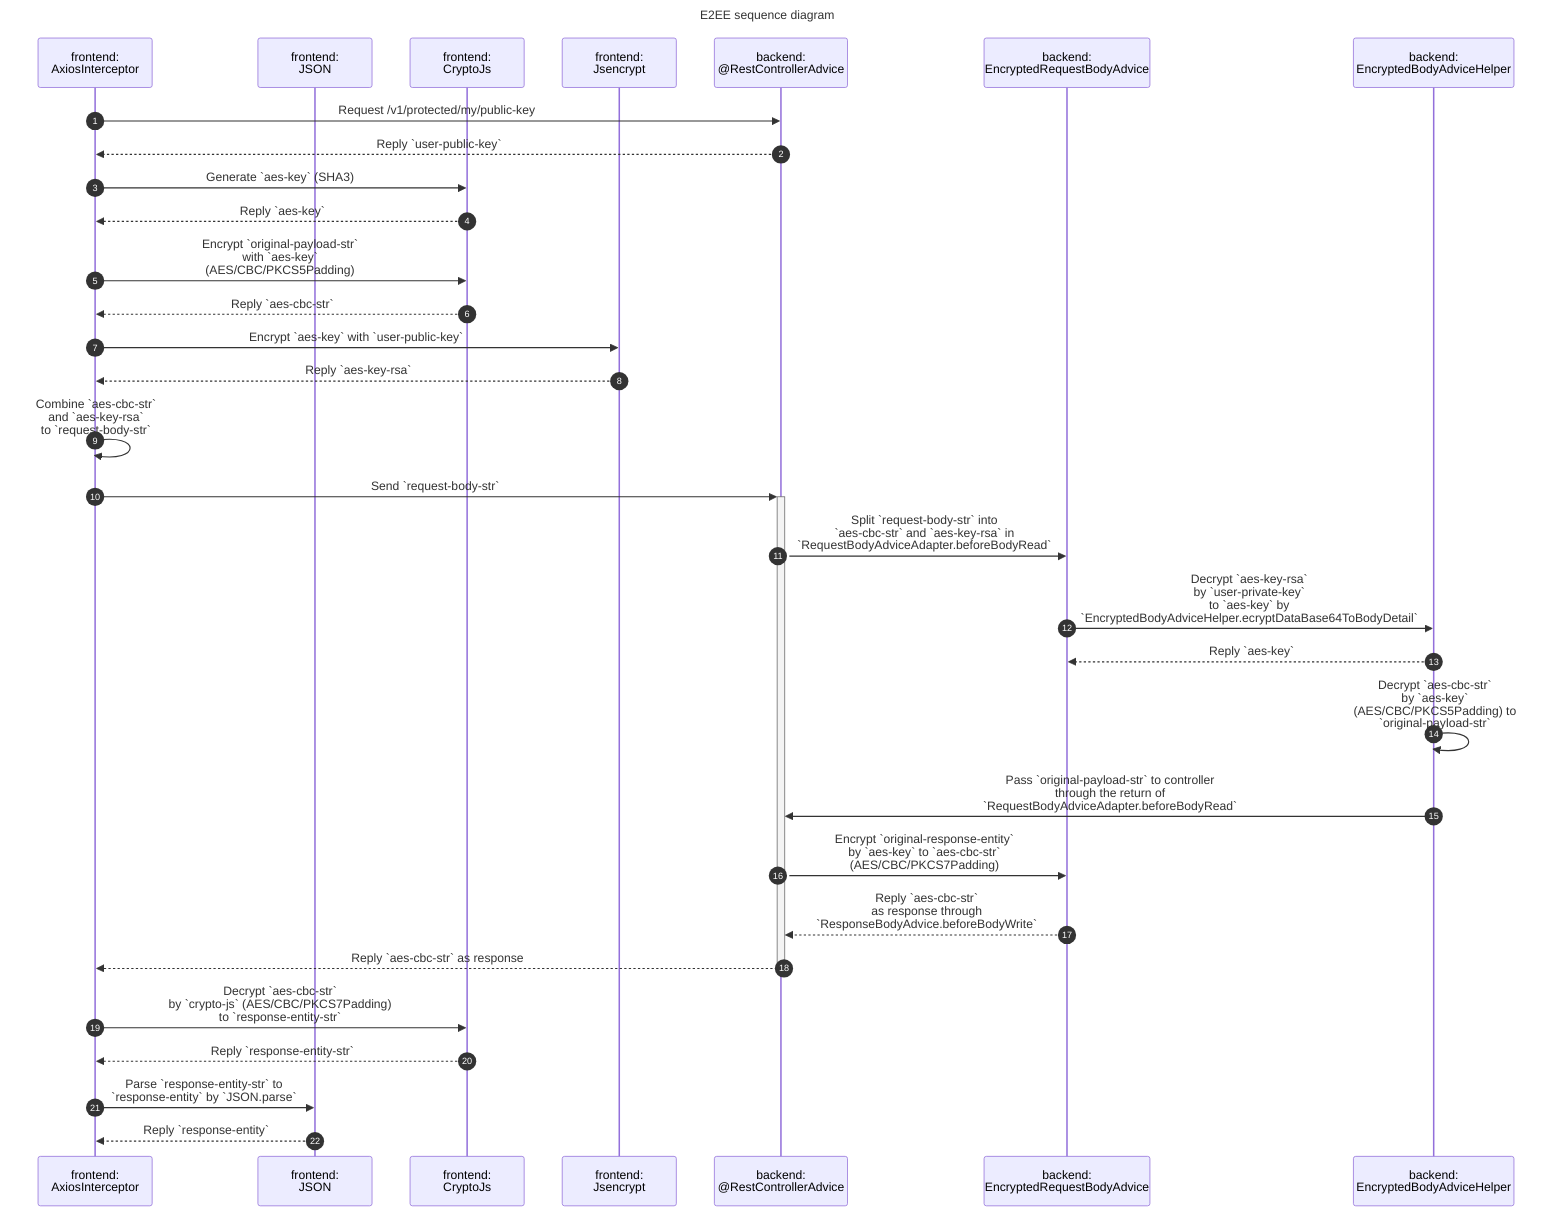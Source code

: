 ---
title: E2EE sequence diagram
---
sequenceDiagram
    autonumber

    participant AxiosInterceptor as frontend: <br/>AxiosInterceptor
    participant JSON as frontend: <br/>JSON
    participant CryptoJs as frontend: <br/>CryptoJs
    participant Jsencrypt as frontend: <br/>Jsencrypt
    participant RestControllerAdvice as backend: <br/>@RestControllerAdvice
    participant EncryptedRequestBodyAdvice as backend: <br/>EncryptedRequestBodyAdvice
    participant EncryptedBodyAdviceHelper as backend: <br/>EncryptedBodyAdviceHelper

    %%1
    AxiosInterceptor ->> RestControllerAdvice: Request /v1/protected/my/public-key
    %%2
    RestControllerAdvice -->> AxiosInterceptor: Reply `user-public-key`

    %%3
    AxiosInterceptor ->> CryptoJs: Generate `aes-key` (SHA3)
    %%4
    CryptoJs -->> AxiosInterceptor : Reply `aes-key`

    %%5
    AxiosInterceptor ->> CryptoJs: Encrypt `original-payload-str` <br/>with `aes-key` <br/>(AES/CBC/PKCS5Padding)
    %%6
    CryptoJs -->> AxiosInterceptor: Reply `aes-cbc-str`

    %%7
    AxiosInterceptor ->> Jsencrypt: Encrypt `aes-key` with `user-public-key`
    %%8
    Jsencrypt -->> AxiosInterceptor: Reply `aes-key-rsa`

    %%9
    AxiosInterceptor ->> AxiosInterceptor: Combine `aes-cbc-str` <br/>and `aes-key-rsa` <br/>to `request-body-str`

    %%10
    %% https://mermaid.js.org/syntax/sequenceDiagram.html#activations
    %% ++ / -- Shortcut syntax for activation, deactivation, creation
    AxiosInterceptor ->> +RestControllerAdvice: Send `request-body-str`

    %%11
    RestControllerAdvice ->> EncryptedRequestBodyAdvice: Split `request-body-str` into <br/>`aes-cbc-str` and `aes-key-rsa` in <br/>`RequestBodyAdviceAdapter.beforeBodyRead`

    %%12
    EncryptedRequestBodyAdvice ->> EncryptedBodyAdviceHelper: Decrypt `aes-key-rsa` <br/>by `user-private-key` <br/>to `aes-key` by <br/>`EncryptedBodyAdviceHelper.ecryptDataBase64ToBodyDetail`
    %%13
    EncryptedBodyAdviceHelper -->> EncryptedRequestBodyAdvice: Reply `aes-key`

    %%14
    EncryptedBodyAdviceHelper ->> EncryptedBodyAdviceHelper: Decrypt `aes-cbc-str` <br/>by `aes-key` <br/>(AES/CBC/PKCS5Padding) to <br/>`original-payload-str`

    %%15
    EncryptedBodyAdviceHelper ->> RestControllerAdvice: Pass `original-payload-str` to controller <br/>through the return of <br/>`RequestBodyAdviceAdapter.beforeBodyRead`

    %%16
    %% ~~`aes-ecb-str`~~
    %% ~~AES/ECB/PKCS7Padding~~
    RestControllerAdvice ->> EncryptedRequestBodyAdvice: Encrypt `original-response-entity` <br/>by `aes-key` to `aes-cbc-str` <br/>(AES/CBC/PKCS7Padding)

    %%17
    %% ~~`aes-ecb-str`~~
    EncryptedRequestBodyAdvice -->> RestControllerAdvice: Reply `aes-cbc-str` <br/>as response through <br/>`ResponseBodyAdvice.beforeBodyWrite`

    %%18
    %% ~~`aes-ecb-str`~~
    RestControllerAdvice -->> -AxiosInterceptor: Reply `aes-cbc-str` as response

    %%19
    %% ~~`aes-ecb-str`~~
    %% ~~AES/ECB/PKCS7Padding~~
    AxiosInterceptor ->> CryptoJs: Decrypt `aes-cbc-str` <br/>by `crypto-js` (AES/CBC/PKCS7Padding) <br/>to `response-entity-str`
    %%20
    CryptoJs -->> AxiosInterceptor: Reply `response-entity-str`

    %%21
    AxiosInterceptor ->> JSON: Parse `response-entity-str` to <br/>`response-entity` by `JSON.parse`
    %%22
    JSON -->> AxiosInterceptor: Reply `response-entity`